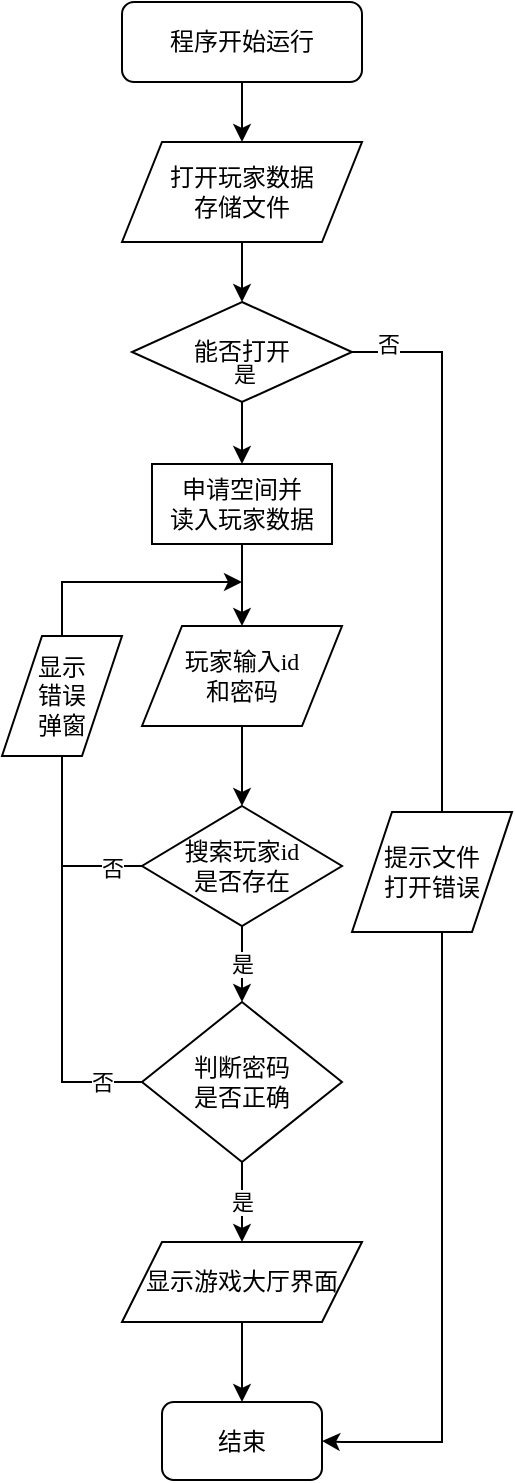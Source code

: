 <mxfile version="20.5.1" type="github">
  <diagram id="C5RBs43oDa-KdzZeNtuy" name="Page-1">
    <mxGraphModel dx="833" dy="510" grid="1" gridSize="10" guides="1" tooltips="1" connect="1" arrows="1" fold="1" page="1" pageScale="1" pageWidth="827" pageHeight="1169" math="0" shadow="0">
      <root>
        <mxCell id="WIyWlLk6GJQsqaUBKTNV-0" />
        <mxCell id="WIyWlLk6GJQsqaUBKTNV-1" parent="WIyWlLk6GJQsqaUBKTNV-0" />
        <mxCell id="F2qtS_eHZTGyBxAvlqVW-5" style="edgeStyle=orthogonalEdgeStyle;rounded=0;orthogonalLoop=1;jettySize=auto;html=1;entryX=0.5;entryY=0;entryDx=0;entryDy=0;fontFamily=Times New Roman;" edge="1" parent="WIyWlLk6GJQsqaUBKTNV-1" source="WIyWlLk6GJQsqaUBKTNV-3" target="F2qtS_eHZTGyBxAvlqVW-4">
          <mxGeometry relative="1" as="geometry" />
        </mxCell>
        <mxCell id="WIyWlLk6GJQsqaUBKTNV-3" value="&lt;font&gt;程序开始运行&lt;/font&gt;" style="rounded=1;whiteSpace=wrap;html=1;fontSize=12;glass=0;strokeWidth=1;shadow=0;fontFamily=Times New Roman;" parent="WIyWlLk6GJQsqaUBKTNV-1" vertex="1">
          <mxGeometry x="580" y="100" width="120" height="40" as="geometry" />
        </mxCell>
        <mxCell id="F2qtS_eHZTGyBxAvlqVW-9" style="edgeStyle=orthogonalEdgeStyle;rounded=0;orthogonalLoop=1;jettySize=auto;html=1;fontFamily=Times New Roman;" edge="1" parent="WIyWlLk6GJQsqaUBKTNV-1" source="F2qtS_eHZTGyBxAvlqVW-4" target="F2qtS_eHZTGyBxAvlqVW-8">
          <mxGeometry relative="1" as="geometry" />
        </mxCell>
        <mxCell id="F2qtS_eHZTGyBxAvlqVW-4" value="打开玩家数据&lt;br&gt;存储文件" style="shape=parallelogram;perimeter=parallelogramPerimeter;whiteSpace=wrap;html=1;fixedSize=1;fontFamily=Times New Roman;" vertex="1" parent="WIyWlLk6GJQsqaUBKTNV-1">
          <mxGeometry x="580" y="170" width="120" height="50" as="geometry" />
        </mxCell>
        <mxCell id="F2qtS_eHZTGyBxAvlqVW-13" style="edgeStyle=orthogonalEdgeStyle;rounded=0;orthogonalLoop=1;jettySize=auto;html=1;entryX=1;entryY=0.5;entryDx=0;entryDy=0;fontFamily=Times New Roman;exitX=1;exitY=0.5;exitDx=0;exitDy=0;" edge="1" parent="WIyWlLk6GJQsqaUBKTNV-1" source="F2qtS_eHZTGyBxAvlqVW-8" target="F2qtS_eHZTGyBxAvlqVW-12">
          <mxGeometry relative="1" as="geometry">
            <mxPoint x="695" y="276" as="sourcePoint" />
            <Array as="points">
              <mxPoint x="740" y="275" />
              <mxPoint x="740" y="820" />
              <mxPoint x="690" y="820" />
            </Array>
          </mxGeometry>
        </mxCell>
        <mxCell id="F2qtS_eHZTGyBxAvlqVW-15" style="edgeStyle=orthogonalEdgeStyle;rounded=0;orthogonalLoop=1;jettySize=auto;html=1;fontFamily=Times New Roman;" edge="1" parent="WIyWlLk6GJQsqaUBKTNV-1" source="F2qtS_eHZTGyBxAvlqVW-8" target="F2qtS_eHZTGyBxAvlqVW-14">
          <mxGeometry relative="1" as="geometry" />
        </mxCell>
        <mxCell id="F2qtS_eHZTGyBxAvlqVW-8" value="能否打开" style="rhombus;whiteSpace=wrap;html=1;fontFamily=Times New Roman;" vertex="1" parent="WIyWlLk6GJQsqaUBKTNV-1">
          <mxGeometry x="585" y="250" width="110" height="50" as="geometry" />
        </mxCell>
        <mxCell id="F2qtS_eHZTGyBxAvlqVW-12" value="结束" style="rounded=1;whiteSpace=wrap;html=1;fontFamily=Times New Roman;" vertex="1" parent="WIyWlLk6GJQsqaUBKTNV-1">
          <mxGeometry x="600" y="800" width="80" height="39" as="geometry" />
        </mxCell>
        <mxCell id="F2qtS_eHZTGyBxAvlqVW-28" style="edgeStyle=orthogonalEdgeStyle;rounded=0;orthogonalLoop=1;jettySize=auto;html=1;fontFamily=Times New Roman;" edge="1" parent="WIyWlLk6GJQsqaUBKTNV-1" source="F2qtS_eHZTGyBxAvlqVW-14" target="F2qtS_eHZTGyBxAvlqVW-16">
          <mxGeometry relative="1" as="geometry" />
        </mxCell>
        <mxCell id="F2qtS_eHZTGyBxAvlqVW-14" value="申请空间并&lt;br&gt;读入玩家数据" style="rounded=0;whiteSpace=wrap;html=1;fontFamily=Times New Roman;" vertex="1" parent="WIyWlLk6GJQsqaUBKTNV-1">
          <mxGeometry x="595" y="331" width="90" height="40" as="geometry" />
        </mxCell>
        <mxCell id="F2qtS_eHZTGyBxAvlqVW-27" style="edgeStyle=orthogonalEdgeStyle;rounded=0;orthogonalLoop=1;jettySize=auto;html=1;entryX=0.5;entryY=0;entryDx=0;entryDy=0;fontFamily=Times New Roman;" edge="1" parent="WIyWlLk6GJQsqaUBKTNV-1" source="F2qtS_eHZTGyBxAvlqVW-16" target="F2qtS_eHZTGyBxAvlqVW-21">
          <mxGeometry relative="1" as="geometry" />
        </mxCell>
        <mxCell id="F2qtS_eHZTGyBxAvlqVW-16" value="玩家输入id&lt;br&gt;和密码" style="shape=parallelogram;perimeter=parallelogramPerimeter;whiteSpace=wrap;html=1;fixedSize=1;fontFamily=Times New Roman;aspect=fixed;" vertex="1" parent="WIyWlLk6GJQsqaUBKTNV-1">
          <mxGeometry x="590" y="412" width="100" height="50" as="geometry" />
        </mxCell>
        <mxCell id="F2qtS_eHZTGyBxAvlqVW-21" value="搜索玩家id&lt;br&gt;是否存在" style="rhombus;whiteSpace=wrap;html=1;fontFamily=Times New Roman;" vertex="1" parent="WIyWlLk6GJQsqaUBKTNV-1">
          <mxGeometry x="590" y="502" width="100" height="60" as="geometry" />
        </mxCell>
        <mxCell id="F2qtS_eHZTGyBxAvlqVW-22" value="判断密码&lt;br&gt;是否正确" style="rhombus;whiteSpace=wrap;html=1;fontFamily=Times New Roman;" vertex="1" parent="WIyWlLk6GJQsqaUBKTNV-1">
          <mxGeometry x="590" y="600" width="100" height="80" as="geometry" />
        </mxCell>
        <mxCell id="F2qtS_eHZTGyBxAvlqVW-24" style="edgeStyle=orthogonalEdgeStyle;rounded=0;orthogonalLoop=1;jettySize=auto;html=1;entryX=0.5;entryY=0;entryDx=0;entryDy=0;fontFamily=Times New Roman;" edge="1" parent="WIyWlLk6GJQsqaUBKTNV-1" source="F2qtS_eHZTGyBxAvlqVW-23" target="F2qtS_eHZTGyBxAvlqVW-12">
          <mxGeometry relative="1" as="geometry" />
        </mxCell>
        <mxCell id="F2qtS_eHZTGyBxAvlqVW-23" value="显示游戏大厅界面" style="shape=parallelogram;perimeter=parallelogramPerimeter;whiteSpace=wrap;html=1;fixedSize=1;fontFamily=Times New Roman;fontSize=12;fontColor=default;align=center;strokeColor=default;fillColor=default;" vertex="1" parent="WIyWlLk6GJQsqaUBKTNV-1">
          <mxGeometry x="580" y="720" width="120" height="40" as="geometry" />
        </mxCell>
        <mxCell id="F2qtS_eHZTGyBxAvlqVW-31" value="" style="endArrow=classic;html=1;rounded=0;fontFamily=Times New Roman;exitX=0.5;exitY=1;exitDx=0;exitDy=0;entryX=0.5;entryY=0;entryDx=0;entryDy=0;" edge="1" parent="WIyWlLk6GJQsqaUBKTNV-1" source="F2qtS_eHZTGyBxAvlqVW-21" target="F2qtS_eHZTGyBxAvlqVW-22">
          <mxGeometry relative="1" as="geometry">
            <mxPoint x="620" y="592" as="sourcePoint" />
            <mxPoint x="720" y="592" as="targetPoint" />
          </mxGeometry>
        </mxCell>
        <mxCell id="F2qtS_eHZTGyBxAvlqVW-32" value="是" style="edgeLabel;resizable=0;html=1;align=center;verticalAlign=middle;fontFamily=Times New Roman;" connectable="0" vertex="1" parent="F2qtS_eHZTGyBxAvlqVW-31">
          <mxGeometry relative="1" as="geometry" />
        </mxCell>
        <mxCell id="F2qtS_eHZTGyBxAvlqVW-40" value="" style="endArrow=none;html=1;rounded=0;fontFamily=Times New Roman;exitX=0;exitY=0.5;exitDx=0;exitDy=0;edgeStyle=orthogonalEdgeStyle;endFill=0;" edge="1" parent="WIyWlLk6GJQsqaUBKTNV-1" source="F2qtS_eHZTGyBxAvlqVW-21">
          <mxGeometry relative="1" as="geometry">
            <mxPoint x="560" y="582" as="sourcePoint" />
            <mxPoint x="550" y="532" as="targetPoint" />
          </mxGeometry>
        </mxCell>
        <mxCell id="F2qtS_eHZTGyBxAvlqVW-41" value="否" style="edgeLabel;resizable=0;html=1;align=center;verticalAlign=middle;fontFamily=Times New Roman;" connectable="0" vertex="1" parent="F2qtS_eHZTGyBxAvlqVW-40">
          <mxGeometry relative="1" as="geometry">
            <mxPoint x="5" as="offset" />
          </mxGeometry>
        </mxCell>
        <mxCell id="F2qtS_eHZTGyBxAvlqVW-42" value="" style="endArrow=classic;html=1;rounded=0;fontFamily=Times New Roman;exitX=0;exitY=0.5;exitDx=0;exitDy=0;edgeStyle=elbowEdgeStyle;" edge="1" parent="WIyWlLk6GJQsqaUBKTNV-1" source="F2qtS_eHZTGyBxAvlqVW-22">
          <mxGeometry relative="1" as="geometry">
            <mxPoint x="500" y="690" as="sourcePoint" />
            <mxPoint x="640" y="390" as="targetPoint" />
            <Array as="points">
              <mxPoint x="550" y="530" />
            </Array>
          </mxGeometry>
        </mxCell>
        <mxCell id="F2qtS_eHZTGyBxAvlqVW-43" value="否" style="edgeLabel;resizable=0;html=1;align=center;verticalAlign=middle;fontFamily=Times New Roman;" connectable="0" vertex="1" parent="F2qtS_eHZTGyBxAvlqVW-42">
          <mxGeometry relative="1" as="geometry">
            <mxPoint x="20" y="150" as="offset" />
          </mxGeometry>
        </mxCell>
        <mxCell id="F2qtS_eHZTGyBxAvlqVW-46" value="提示文件&lt;br&gt;打开错误" style="shape=parallelogram;perimeter=parallelogramPerimeter;whiteSpace=wrap;html=1;fixedSize=1;fontFamily=Times New Roman;" vertex="1" parent="WIyWlLk6GJQsqaUBKTNV-1">
          <mxGeometry x="695" y="505" width="80" height="60" as="geometry" />
        </mxCell>
        <mxCell id="F2qtS_eHZTGyBxAvlqVW-50" value="显示&lt;br&gt;错误&lt;br&gt;弹窗" style="shape=parallelogram;perimeter=parallelogramPerimeter;whiteSpace=wrap;html=1;fixedSize=1;fontFamily=Times New Roman;" vertex="1" parent="WIyWlLk6GJQsqaUBKTNV-1">
          <mxGeometry x="520" y="417" width="60" height="60" as="geometry" />
        </mxCell>
        <mxCell id="F2qtS_eHZTGyBxAvlqVW-53" value="" style="endArrow=classic;html=1;rounded=0;fontFamily=Times New Roman;exitX=0.5;exitY=1;exitDx=0;exitDy=0;entryX=0.5;entryY=0;entryDx=0;entryDy=0;" edge="1" parent="WIyWlLk6GJQsqaUBKTNV-1" source="F2qtS_eHZTGyBxAvlqVW-22" target="F2qtS_eHZTGyBxAvlqVW-23">
          <mxGeometry relative="1" as="geometry">
            <mxPoint x="540" y="722" as="sourcePoint" />
            <mxPoint x="640" y="722" as="targetPoint" />
          </mxGeometry>
        </mxCell>
        <mxCell id="F2qtS_eHZTGyBxAvlqVW-54" value="是" style="edgeLabel;resizable=0;html=1;align=center;verticalAlign=middle;fontFamily=Times New Roman;" connectable="0" vertex="1" parent="F2qtS_eHZTGyBxAvlqVW-53">
          <mxGeometry relative="1" as="geometry" />
        </mxCell>
        <mxCell id="F2qtS_eHZTGyBxAvlqVW-55" value="否" style="edgeLabel;resizable=0;html=1;align=center;verticalAlign=middle;fontFamily=Times New Roman;" connectable="0" vertex="1" parent="WIyWlLk6GJQsqaUBKTNV-1">
          <mxGeometry x="590" y="565" as="geometry">
            <mxPoint x="123" y="-294" as="offset" />
          </mxGeometry>
        </mxCell>
        <mxCell id="F2qtS_eHZTGyBxAvlqVW-57" value="是" style="edgeLabel;resizable=0;html=1;align=center;verticalAlign=middle;fontFamily=Times New Roman;" connectable="0" vertex="1" parent="WIyWlLk6GJQsqaUBKTNV-1">
          <mxGeometry x="650" y="599.998" as="geometry">
            <mxPoint x="-9" y="-314" as="offset" />
          </mxGeometry>
        </mxCell>
      </root>
    </mxGraphModel>
  </diagram>
</mxfile>
